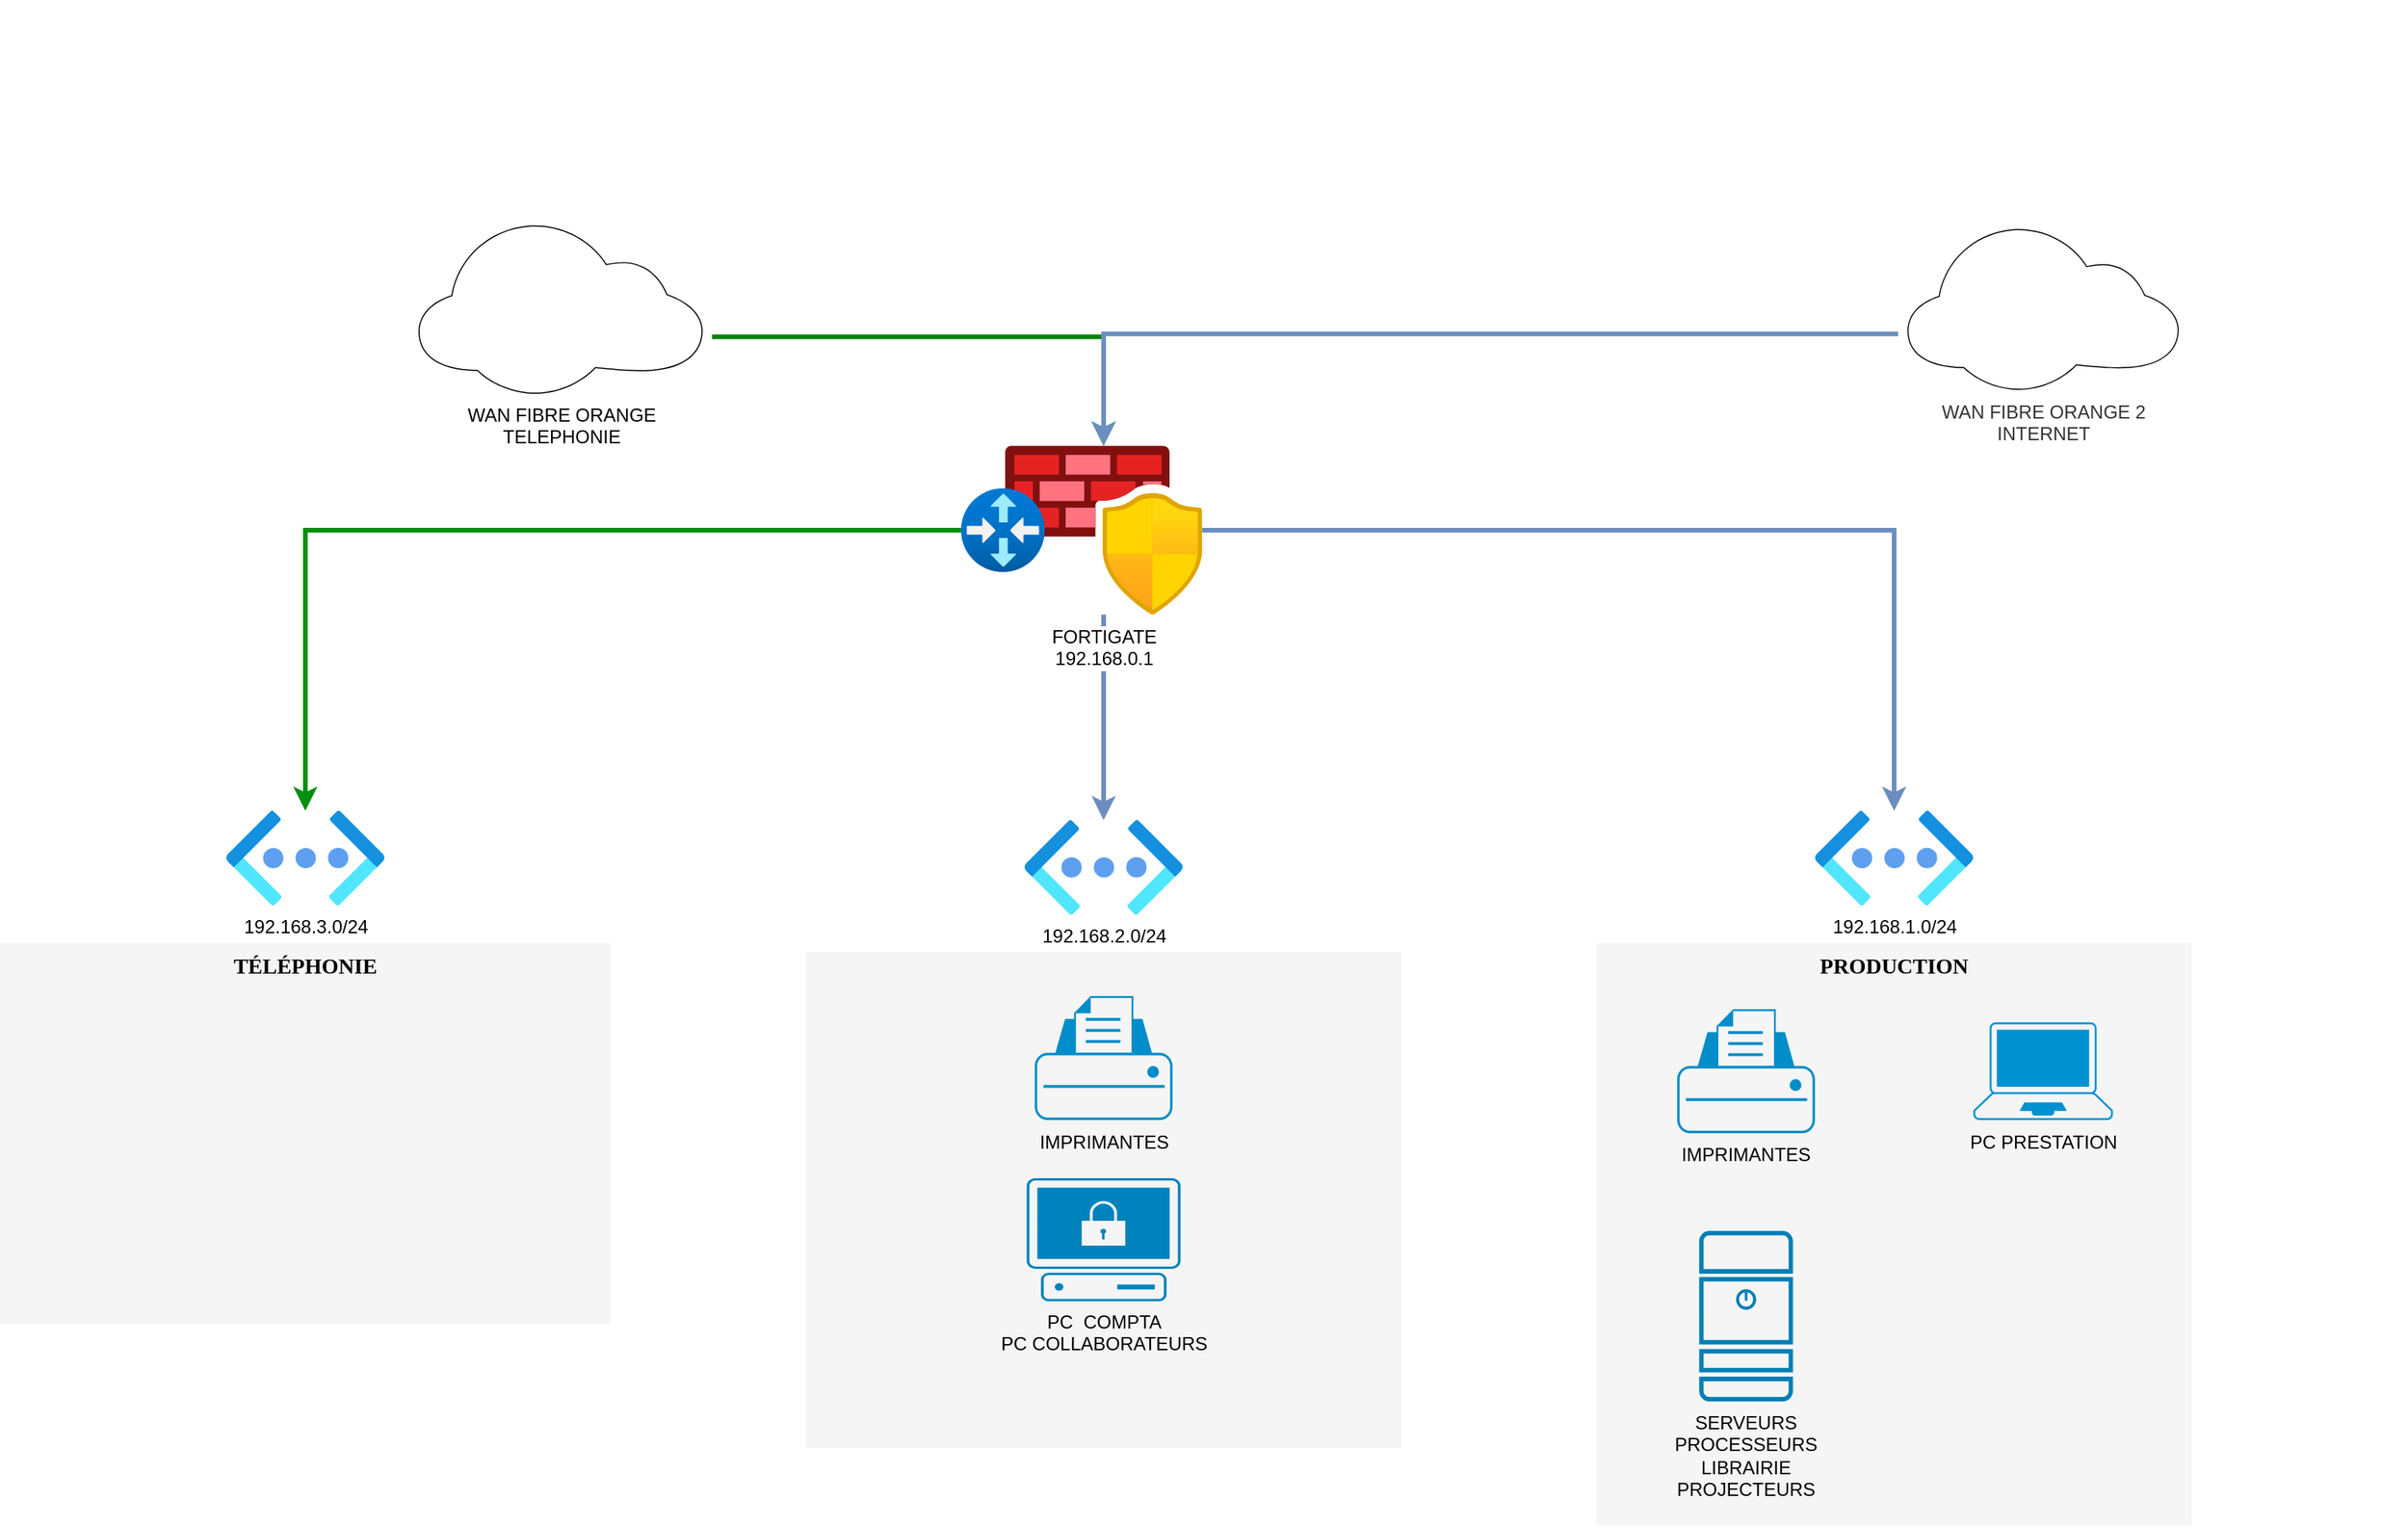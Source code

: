 <mxfile version="20.5.3" type="github">
  <diagram name="Page-1" id="c37626ed-c26b-45fb-9056-f9ebc6bb27b6">
    <mxGraphModel dx="4231" dy="1306" grid="1" gridSize="10" guides="1" tooltips="1" connect="1" arrows="1" fold="1" page="1" pageScale="1" pageWidth="1100" pageHeight="850" background="none" math="0" shadow="0">
      <root>
        <mxCell id="0" />
        <mxCell id="1" parent="0" />
        <mxCell id="ElSGJATNwQoisyCJem0D-2" value="&lt;br&gt;" style="whiteSpace=wrap;html=1;rounded=0;shadow=0;comic=0;strokeWidth=1;fontFamily=Verdana;fontSize=14;fillColor=#f5f5f5;strokeColor=none;fontStyle=1;verticalAlign=top;" vertex="1" parent="1">
          <mxGeometry x="-770" y="880" width="384" height="320" as="geometry" />
        </mxCell>
        <mxCell id="ElSGJATNwQoisyCJem0D-4" value="PRODUCTION" style="whiteSpace=wrap;html=1;rounded=0;shadow=0;comic=0;strokeWidth=1;fontFamily=Verdana;fontSize=14;fillColor=#f5f5f5;strokeColor=none;fontStyle=1;verticalAlign=top;" vertex="1" parent="1">
          <mxGeometry x="-260" y="874.5" width="384" height="375.5" as="geometry" />
        </mxCell>
        <mxCell id="ElSGJATNwQoisyCJem0D-5" value="IMPRIMANTES" style="points=[[0.22,0.185,0],[0.5,0,0],[0.78,0.185,0],[0.975,0.49,0],[1,0.73,0],[0.975,0.97,0],[0.5,1,0],[0.025,0.97,0],[0,0.73,0],[0.025,0.49,0]];verticalLabelPosition=bottom;sketch=0;html=1;verticalAlign=top;aspect=fixed;align=center;pointerEvents=1;shape=mxgraph.cisco19.printer;fillColor=#008DC9;strokeColor=none;" vertex="1" parent="1">
          <mxGeometry x="-207.98" y="917" width="88.89" height="80" as="geometry" />
        </mxCell>
        <mxCell id="ElSGJATNwQoisyCJem0D-6" value="PC PRESTATION" style="points=[[0.13,0.02,0],[0.5,0,0],[0.87,0.02,0],[0.885,0.4,0],[0.985,0.985,0],[0.5,1,0],[0.015,0.985,0],[0.115,0.4,0]];verticalLabelPosition=bottom;sketch=0;html=1;verticalAlign=top;aspect=fixed;align=center;pointerEvents=1;shape=mxgraph.cisco19.laptop;fillColor=#0091D1;strokeColor=none;" vertex="1" parent="1">
          <mxGeometry x="-16.91" y="925.5" width="90" height="63" as="geometry" />
        </mxCell>
        <mxCell id="ElSGJATNwQoisyCJem0D-12" style="edgeStyle=orthogonalEdgeStyle;rounded=0;orthogonalLoop=1;jettySize=auto;html=1;exitX=1;exitY=0.65;exitDx=0;exitDy=0;exitPerimeter=0;fillColor=#dae8fc;strokeColor=#05800D;strokeWidth=3;" edge="1" parent="1" source="ElSGJATNwQoisyCJem0D-7" target="ElSGJATNwQoisyCJem0D-10">
          <mxGeometry relative="1" as="geometry" />
        </mxCell>
        <mxCell id="ElSGJATNwQoisyCJem0D-7" value="WAN FIBRE ORANGE&lt;br&gt;TELEPHONIE" style="points=[[0,0.64,0],[0.2,0.15,0],[0.4,0.01,0],[0.79,0.25,0],[1,0.65,0],[0.8,0.86,0],[0.41,1,0],[0.16,0.86,0]];verticalLabelPosition=bottom;sketch=0;html=1;verticalAlign=top;aspect=fixed;align=center;pointerEvents=1;shape=mxgraph.cisco19.cloud;fillColor=#000000;strokeColor=none;strokeWidth=293;perimeterSpacing=6;shadow=0;fillStyle=auto;" vertex="1" parent="1">
          <mxGeometry x="-1020" y="410" width="183.33" height="110" as="geometry" />
        </mxCell>
        <mxCell id="ElSGJATNwQoisyCJem0D-11" style="edgeStyle=orthogonalEdgeStyle;rounded=0;orthogonalLoop=1;jettySize=auto;html=1;exitX=0;exitY=0.64;exitDx=0;exitDy=0;exitPerimeter=0;fillColor=#dae8fc;strokeColor=#6c8ebf;strokeWidth=3;" edge="1" parent="1" source="ElSGJATNwQoisyCJem0D-8" target="ElSGJATNwQoisyCJem0D-10">
          <mxGeometry relative="1" as="geometry" />
        </mxCell>
        <mxCell id="ElSGJATNwQoisyCJem0D-8" value="WAN FIBRE ORANGE 2&lt;br&gt;INTERNET" style="points=[[0,0.64,0],[0.2,0.15,0],[0.4,0.01,0],[0.79,0.25,0],[1,0.65,0],[0.8,0.86,0],[0.41,1,0],[0.16,0.86,0]];verticalLabelPosition=bottom;sketch=0;html=1;verticalAlign=top;aspect=fixed;align=center;pointerEvents=1;shape=mxgraph.cisco19.cloud;strokeWidth=293;perimeterSpacing=6;shadow=0;fillStyle=auto;fillColor=#000000;fontColor=#333333;strokeColor=#666666;" vertex="1" parent="1">
          <mxGeometry x="-59.41" y="412.5" width="175" height="105" as="geometry" />
        </mxCell>
        <mxCell id="ElSGJATNwQoisyCJem0D-15" style="edgeStyle=orthogonalEdgeStyle;rounded=0;orthogonalLoop=1;jettySize=auto;html=1;fillColor=#dae8fc;strokeColor=#6c8ebf;strokeWidth=3;" edge="1" parent="1" source="ElSGJATNwQoisyCJem0D-10" target="ElSGJATNwQoisyCJem0D-14">
          <mxGeometry relative="1" as="geometry" />
        </mxCell>
        <mxCell id="ElSGJATNwQoisyCJem0D-16" style="edgeStyle=orthogonalEdgeStyle;rounded=0;orthogonalLoop=1;jettySize=auto;html=1;fillColor=#dae8fc;strokeColor=#6c8ebf;strokeWidth=3;" edge="1" parent="1" source="ElSGJATNwQoisyCJem0D-10" target="ElSGJATNwQoisyCJem0D-13">
          <mxGeometry relative="1" as="geometry" />
        </mxCell>
        <mxCell id="ElSGJATNwQoisyCJem0D-10" value="FORTIGATE&lt;br&gt;192.168.0.1&lt;br&gt;" style="aspect=fixed;html=1;points=[];align=center;image;fontSize=12;image=img/lib/azure2/networking/Azure_Firewall_Manager.svg;shadow=0;sketch=0;fillStyle=auto;strokeColor=default;strokeWidth=293;fillColor=#000000;" vertex="1" parent="1">
          <mxGeometry x="-641.58" y="553.5" width="127.17" height="109" as="geometry" />
        </mxCell>
        <mxCell id="ElSGJATNwQoisyCJem0D-13" value="192.168.2.0/24" style="aspect=fixed;html=1;points=[];align=center;image;fontSize=12;image=img/lib/azure2/networking/Virtual_Networks_Classic.svg;shadow=0;sketch=0;fillStyle=auto;strokeColor=default;strokeWidth=293;fillColor=#000000;" vertex="1" parent="1">
          <mxGeometry x="-629.09" y="795" width="102.18" height="61" as="geometry" />
        </mxCell>
        <mxCell id="ElSGJATNwQoisyCJem0D-14" value="192.168.1.0/24" style="aspect=fixed;html=1;points=[];align=center;image;fontSize=12;image=img/lib/azure2/networking/Virtual_Networks_Classic.svg;shadow=0;sketch=0;fillStyle=auto;strokeColor=default;strokeWidth=293;fillColor=#000000;" vertex="1" parent="1">
          <mxGeometry x="-119.09" y="789" width="102.18" height="61" as="geometry" />
        </mxCell>
        <mxCell id="ElSGJATNwQoisyCJem0D-23" style="edgeStyle=orthogonalEdgeStyle;rounded=0;orthogonalLoop=1;jettySize=auto;html=1;strokeColor=#068F0F;strokeWidth=3;" edge="1" parent="1" source="ElSGJATNwQoisyCJem0D-17" target="ElSGJATNwQoisyCJem0D-22">
          <mxGeometry relative="1" as="geometry" />
        </mxCell>
        <mxCell id="ElSGJATNwQoisyCJem0D-17" value="" style="aspect=fixed;html=1;points=[];align=center;image;fontSize=12;image=img/lib/azure2/networking/Virtual_Router.svg;shadow=0;sketch=0;fillStyle=auto;strokeColor=default;strokeWidth=293;fillColor=#000000;" vertex="1" parent="1">
          <mxGeometry x="-670" y="581" width="54" height="54" as="geometry" />
        </mxCell>
        <mxCell id="ElSGJATNwQoisyCJem0D-18" value="SERVEURS&lt;br&gt;PROCESSEURS&lt;br&gt;LIBRAIRIE&lt;br&gt;PROJECTEURS" style="sketch=0;points=[[0.015,0.015,0],[0.985,0.015,0],[0.985,0.985,0],[0.015,0.985,0],[0.25,0,0],[0.5,0,0],[0.75,0,0],[1,0.25,0],[1,0.5,0],[1,0.75,0],[0.75,1,0],[0.5,1,0],[0.25,1,0],[0,0.75,0],[0,0.5,0],[0,0.25,0]];verticalLabelPosition=bottom;html=1;verticalAlign=top;aspect=fixed;align=center;pointerEvents=1;shape=mxgraph.cisco19.server;fillColor=#007EB5;strokeColor=none;shadow=0;fillStyle=auto;strokeWidth=293;" vertex="1" parent="1">
          <mxGeometry x="-193.78" y="1060" width="60.5" height="110" as="geometry" />
        </mxCell>
        <mxCell id="ElSGJATNwQoisyCJem0D-19" value="IMPRIMANTES" style="points=[[0.22,0.185,0],[0.5,0,0],[0.78,0.185,0],[0.975,0.49,0],[1,0.73,0],[0.975,0.97,0],[0.5,1,0],[0.025,0.97,0],[0,0.73,0],[0.025,0.49,0]];verticalLabelPosition=bottom;sketch=0;html=1;verticalAlign=top;aspect=fixed;align=center;pointerEvents=1;shape=mxgraph.cisco19.printer;fillColor=#008DC9;strokeColor=none;" vertex="1" parent="1">
          <mxGeometry x="-622.44" y="908.5" width="88.89" height="80" as="geometry" />
        </mxCell>
        <mxCell id="ElSGJATNwQoisyCJem0D-20" value="PC&amp;nbsp; COMPTA&lt;br&gt;PC COLLABORATEURS" style="points=[[0.02,0.015,0],[0.5,0,0],[0.98,0.015,0],[1,0.38,0],[0.895,0.98,0],[0.5,1,0],[0.105,0.98,0],[0,0.38,0]];verticalLabelPosition=bottom;sketch=0;html=1;verticalAlign=top;aspect=fixed;align=center;pointerEvents=1;shape=mxgraph.cisco19.secure_endpoint_pc;fillColor=#0083BD;strokeColor=none;shadow=0;fillStyle=auto;strokeWidth=293;" vertex="1" parent="1">
          <mxGeometry x="-627.64" y="1026" width="99.27" height="79.41" as="geometry" />
        </mxCell>
        <mxCell id="ElSGJATNwQoisyCJem0D-21" value="TÉLÉPHONIE" style="whiteSpace=wrap;html=1;rounded=0;shadow=0;comic=0;strokeWidth=1;fontFamily=Verdana;fontSize=14;fillColor=#f5f5f5;strokeColor=none;fontStyle=1;verticalAlign=top;" vertex="1" parent="1">
          <mxGeometry x="-1290" y="874.5" width="394" height="245.5" as="geometry" />
        </mxCell>
        <mxCell id="ElSGJATNwQoisyCJem0D-22" value="192.168.3.0/24" style="aspect=fixed;html=1;points=[];align=center;image;fontSize=12;image=img/lib/azure2/networking/Virtual_Networks_Classic.svg;shadow=0;sketch=0;fillStyle=auto;strokeColor=default;strokeWidth=293;fillColor=#000000;" vertex="1" parent="1">
          <mxGeometry x="-1144.09" y="789" width="102.18" height="61" as="geometry" />
        </mxCell>
      </root>
    </mxGraphModel>
  </diagram>
</mxfile>
